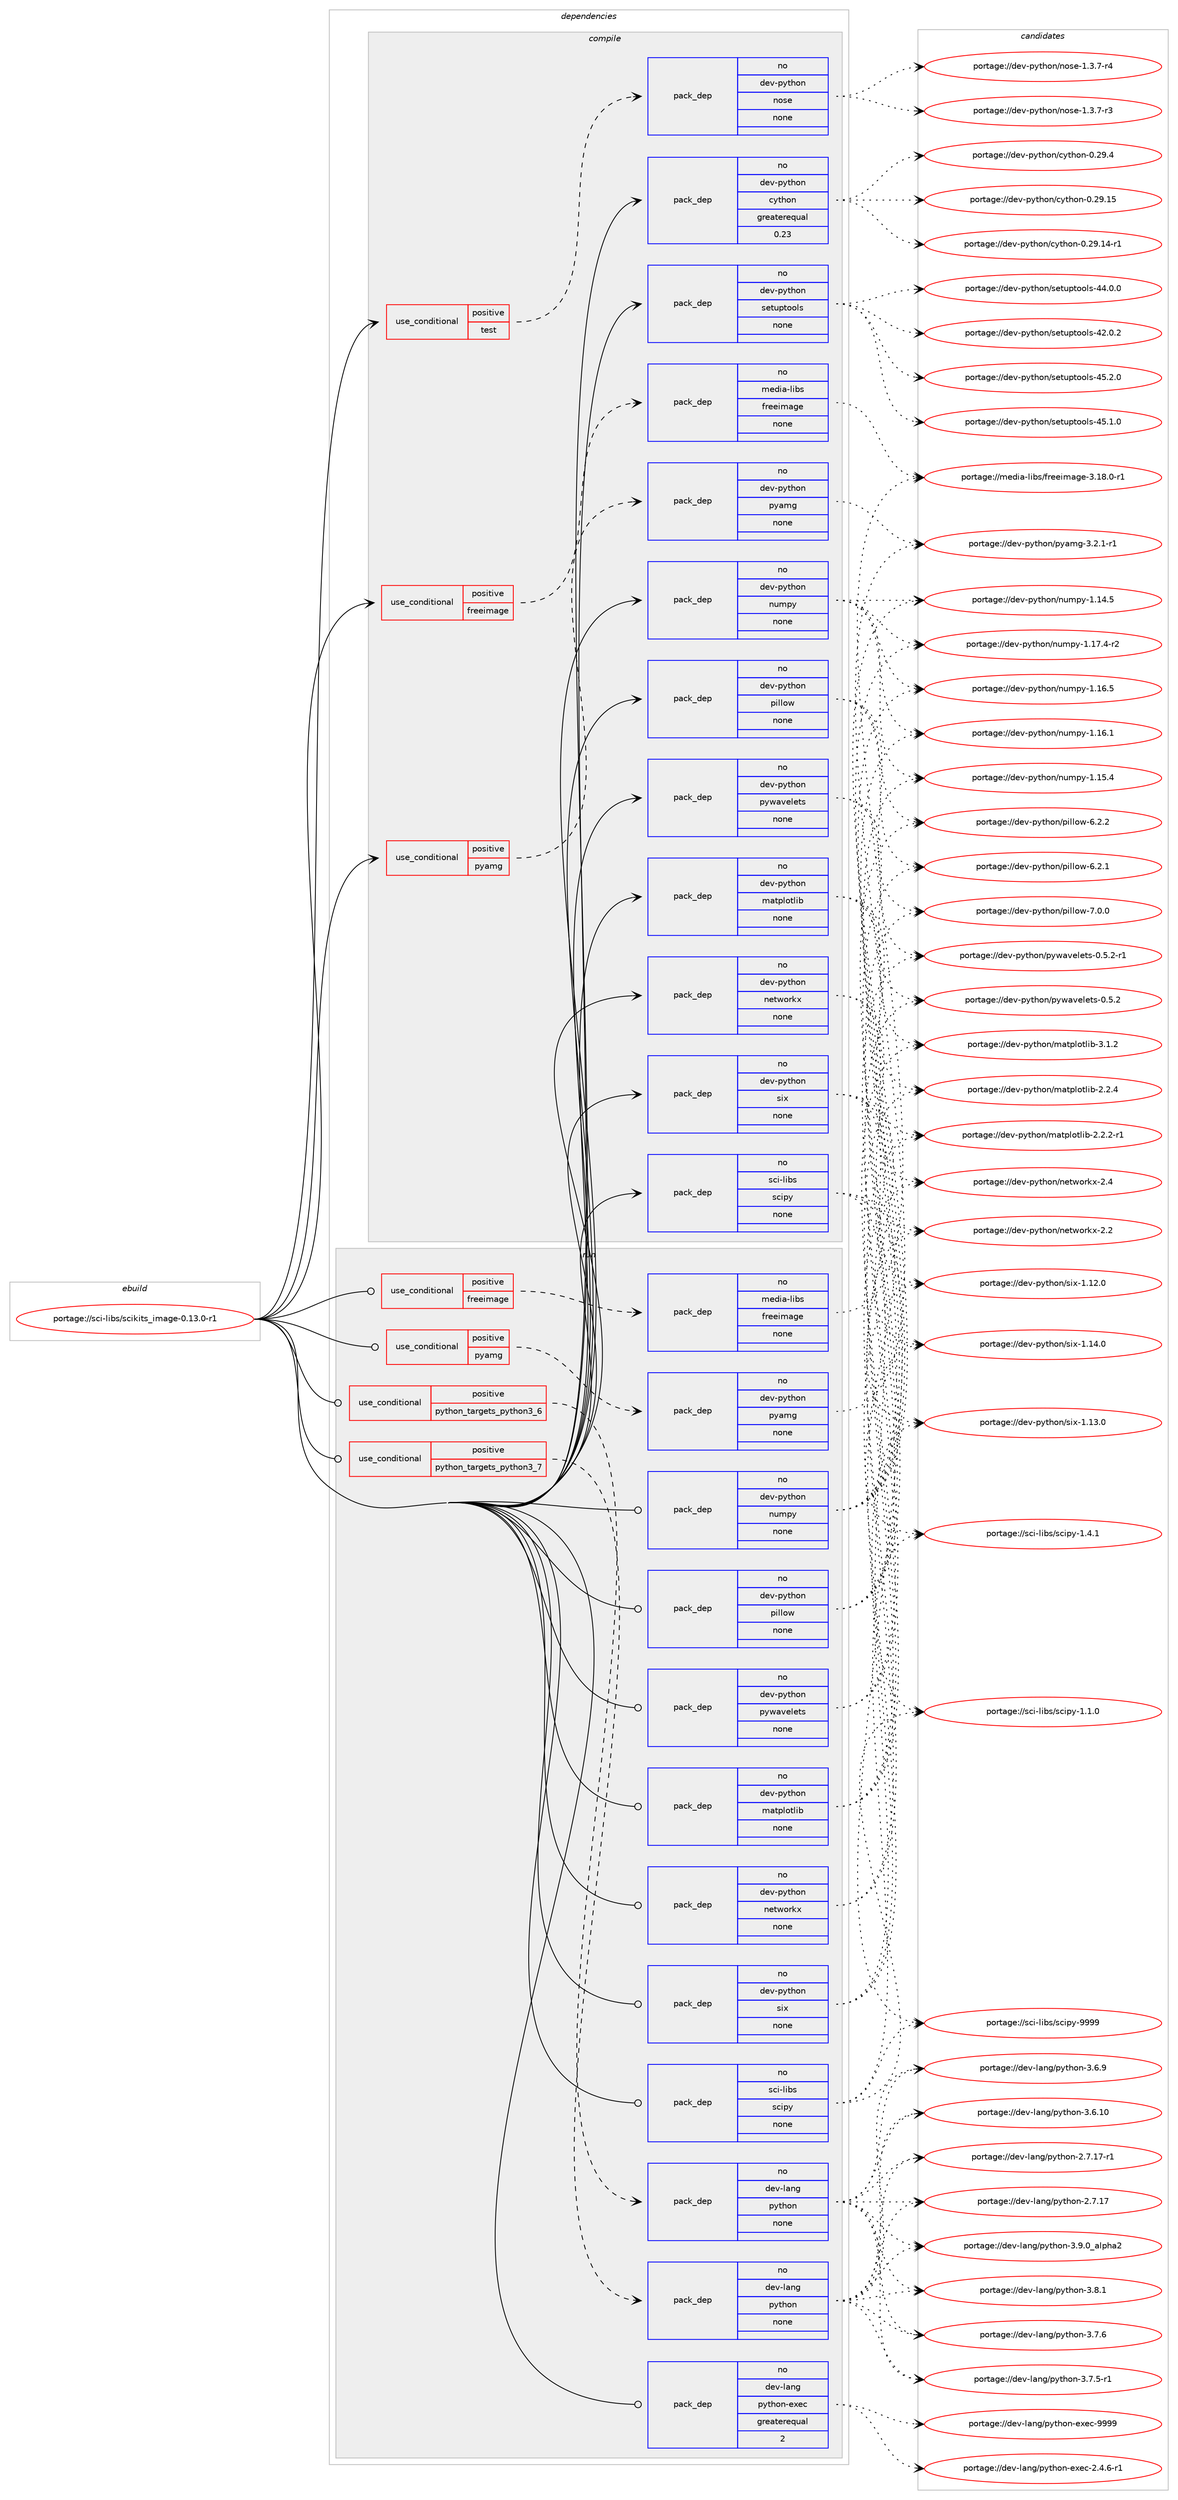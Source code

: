 digraph prolog {

# *************
# Graph options
# *************

newrank=true;
concentrate=true;
compound=true;
graph [rankdir=LR,fontname=Helvetica,fontsize=10,ranksep=1.5];#, ranksep=2.5, nodesep=0.2];
edge  [arrowhead=vee];
node  [fontname=Helvetica,fontsize=10];

# **********
# The ebuild
# **********

subgraph cluster_leftcol {
color=gray;
rank=same;
label=<<i>ebuild</i>>;
id [label="portage://sci-libs/scikits_image-0.13.0-r1", color=red, width=4, href="../sci-libs/scikits_image-0.13.0-r1.svg"];
}

# ****************
# The dependencies
# ****************

subgraph cluster_midcol {
color=gray;
label=<<i>dependencies</i>>;
subgraph cluster_compile {
fillcolor="#eeeeee";
style=filled;
label=<<i>compile</i>>;
subgraph cond16931 {
dependency85367 [label=<<TABLE BORDER="0" CELLBORDER="1" CELLSPACING="0" CELLPADDING="4"><TR><TD ROWSPAN="3" CELLPADDING="10">use_conditional</TD></TR><TR><TD>positive</TD></TR><TR><TD>freeimage</TD></TR></TABLE>>, shape=none, color=red];
subgraph pack66967 {
dependency85368 [label=<<TABLE BORDER="0" CELLBORDER="1" CELLSPACING="0" CELLPADDING="4" WIDTH="220"><TR><TD ROWSPAN="6" CELLPADDING="30">pack_dep</TD></TR><TR><TD WIDTH="110">no</TD></TR><TR><TD>media-libs</TD></TR><TR><TD>freeimage</TD></TR><TR><TD>none</TD></TR><TR><TD></TD></TR></TABLE>>, shape=none, color=blue];
}
dependency85367:e -> dependency85368:w [weight=20,style="dashed",arrowhead="vee"];
}
id:e -> dependency85367:w [weight=20,style="solid",arrowhead="vee"];
subgraph cond16932 {
dependency85369 [label=<<TABLE BORDER="0" CELLBORDER="1" CELLSPACING="0" CELLPADDING="4"><TR><TD ROWSPAN="3" CELLPADDING="10">use_conditional</TD></TR><TR><TD>positive</TD></TR><TR><TD>pyamg</TD></TR></TABLE>>, shape=none, color=red];
subgraph pack66968 {
dependency85370 [label=<<TABLE BORDER="0" CELLBORDER="1" CELLSPACING="0" CELLPADDING="4" WIDTH="220"><TR><TD ROWSPAN="6" CELLPADDING="30">pack_dep</TD></TR><TR><TD WIDTH="110">no</TD></TR><TR><TD>dev-python</TD></TR><TR><TD>pyamg</TD></TR><TR><TD>none</TD></TR><TR><TD></TD></TR></TABLE>>, shape=none, color=blue];
}
dependency85369:e -> dependency85370:w [weight=20,style="dashed",arrowhead="vee"];
}
id:e -> dependency85369:w [weight=20,style="solid",arrowhead="vee"];
subgraph cond16933 {
dependency85371 [label=<<TABLE BORDER="0" CELLBORDER="1" CELLSPACING="0" CELLPADDING="4"><TR><TD ROWSPAN="3" CELLPADDING="10">use_conditional</TD></TR><TR><TD>positive</TD></TR><TR><TD>test</TD></TR></TABLE>>, shape=none, color=red];
subgraph pack66969 {
dependency85372 [label=<<TABLE BORDER="0" CELLBORDER="1" CELLSPACING="0" CELLPADDING="4" WIDTH="220"><TR><TD ROWSPAN="6" CELLPADDING="30">pack_dep</TD></TR><TR><TD WIDTH="110">no</TD></TR><TR><TD>dev-python</TD></TR><TR><TD>nose</TD></TR><TR><TD>none</TD></TR><TR><TD></TD></TR></TABLE>>, shape=none, color=blue];
}
dependency85371:e -> dependency85372:w [weight=20,style="dashed",arrowhead="vee"];
}
id:e -> dependency85371:w [weight=20,style="solid",arrowhead="vee"];
subgraph pack66970 {
dependency85373 [label=<<TABLE BORDER="0" CELLBORDER="1" CELLSPACING="0" CELLPADDING="4" WIDTH="220"><TR><TD ROWSPAN="6" CELLPADDING="30">pack_dep</TD></TR><TR><TD WIDTH="110">no</TD></TR><TR><TD>dev-python</TD></TR><TR><TD>cython</TD></TR><TR><TD>greaterequal</TD></TR><TR><TD>0.23</TD></TR></TABLE>>, shape=none, color=blue];
}
id:e -> dependency85373:w [weight=20,style="solid",arrowhead="vee"];
subgraph pack66971 {
dependency85374 [label=<<TABLE BORDER="0" CELLBORDER="1" CELLSPACING="0" CELLPADDING="4" WIDTH="220"><TR><TD ROWSPAN="6" CELLPADDING="30">pack_dep</TD></TR><TR><TD WIDTH="110">no</TD></TR><TR><TD>dev-python</TD></TR><TR><TD>matplotlib</TD></TR><TR><TD>none</TD></TR><TR><TD></TD></TR></TABLE>>, shape=none, color=blue];
}
id:e -> dependency85374:w [weight=20,style="solid",arrowhead="vee"];
subgraph pack66972 {
dependency85375 [label=<<TABLE BORDER="0" CELLBORDER="1" CELLSPACING="0" CELLPADDING="4" WIDTH="220"><TR><TD ROWSPAN="6" CELLPADDING="30">pack_dep</TD></TR><TR><TD WIDTH="110">no</TD></TR><TR><TD>dev-python</TD></TR><TR><TD>networkx</TD></TR><TR><TD>none</TD></TR><TR><TD></TD></TR></TABLE>>, shape=none, color=blue];
}
id:e -> dependency85375:w [weight=20,style="solid",arrowhead="vee"];
subgraph pack66973 {
dependency85376 [label=<<TABLE BORDER="0" CELLBORDER="1" CELLSPACING="0" CELLPADDING="4" WIDTH="220"><TR><TD ROWSPAN="6" CELLPADDING="30">pack_dep</TD></TR><TR><TD WIDTH="110">no</TD></TR><TR><TD>dev-python</TD></TR><TR><TD>numpy</TD></TR><TR><TD>none</TD></TR><TR><TD></TD></TR></TABLE>>, shape=none, color=blue];
}
id:e -> dependency85376:w [weight=20,style="solid",arrowhead="vee"];
subgraph pack66974 {
dependency85377 [label=<<TABLE BORDER="0" CELLBORDER="1" CELLSPACING="0" CELLPADDING="4" WIDTH="220"><TR><TD ROWSPAN="6" CELLPADDING="30">pack_dep</TD></TR><TR><TD WIDTH="110">no</TD></TR><TR><TD>dev-python</TD></TR><TR><TD>pillow</TD></TR><TR><TD>none</TD></TR><TR><TD></TD></TR></TABLE>>, shape=none, color=blue];
}
id:e -> dependency85377:w [weight=20,style="solid",arrowhead="vee"];
subgraph pack66975 {
dependency85378 [label=<<TABLE BORDER="0" CELLBORDER="1" CELLSPACING="0" CELLPADDING="4" WIDTH="220"><TR><TD ROWSPAN="6" CELLPADDING="30">pack_dep</TD></TR><TR><TD WIDTH="110">no</TD></TR><TR><TD>dev-python</TD></TR><TR><TD>pywavelets</TD></TR><TR><TD>none</TD></TR><TR><TD></TD></TR></TABLE>>, shape=none, color=blue];
}
id:e -> dependency85378:w [weight=20,style="solid",arrowhead="vee"];
subgraph pack66976 {
dependency85379 [label=<<TABLE BORDER="0" CELLBORDER="1" CELLSPACING="0" CELLPADDING="4" WIDTH="220"><TR><TD ROWSPAN="6" CELLPADDING="30">pack_dep</TD></TR><TR><TD WIDTH="110">no</TD></TR><TR><TD>dev-python</TD></TR><TR><TD>setuptools</TD></TR><TR><TD>none</TD></TR><TR><TD></TD></TR></TABLE>>, shape=none, color=blue];
}
id:e -> dependency85379:w [weight=20,style="solid",arrowhead="vee"];
subgraph pack66977 {
dependency85380 [label=<<TABLE BORDER="0" CELLBORDER="1" CELLSPACING="0" CELLPADDING="4" WIDTH="220"><TR><TD ROWSPAN="6" CELLPADDING="30">pack_dep</TD></TR><TR><TD WIDTH="110">no</TD></TR><TR><TD>dev-python</TD></TR><TR><TD>six</TD></TR><TR><TD>none</TD></TR><TR><TD></TD></TR></TABLE>>, shape=none, color=blue];
}
id:e -> dependency85380:w [weight=20,style="solid",arrowhead="vee"];
subgraph pack66978 {
dependency85381 [label=<<TABLE BORDER="0" CELLBORDER="1" CELLSPACING="0" CELLPADDING="4" WIDTH="220"><TR><TD ROWSPAN="6" CELLPADDING="30">pack_dep</TD></TR><TR><TD WIDTH="110">no</TD></TR><TR><TD>sci-libs</TD></TR><TR><TD>scipy</TD></TR><TR><TD>none</TD></TR><TR><TD></TD></TR></TABLE>>, shape=none, color=blue];
}
id:e -> dependency85381:w [weight=20,style="solid",arrowhead="vee"];
}
subgraph cluster_compileandrun {
fillcolor="#eeeeee";
style=filled;
label=<<i>compile and run</i>>;
}
subgraph cluster_run {
fillcolor="#eeeeee";
style=filled;
label=<<i>run</i>>;
subgraph cond16934 {
dependency85382 [label=<<TABLE BORDER="0" CELLBORDER="1" CELLSPACING="0" CELLPADDING="4"><TR><TD ROWSPAN="3" CELLPADDING="10">use_conditional</TD></TR><TR><TD>positive</TD></TR><TR><TD>freeimage</TD></TR></TABLE>>, shape=none, color=red];
subgraph pack66979 {
dependency85383 [label=<<TABLE BORDER="0" CELLBORDER="1" CELLSPACING="0" CELLPADDING="4" WIDTH="220"><TR><TD ROWSPAN="6" CELLPADDING="30">pack_dep</TD></TR><TR><TD WIDTH="110">no</TD></TR><TR><TD>media-libs</TD></TR><TR><TD>freeimage</TD></TR><TR><TD>none</TD></TR><TR><TD></TD></TR></TABLE>>, shape=none, color=blue];
}
dependency85382:e -> dependency85383:w [weight=20,style="dashed",arrowhead="vee"];
}
id:e -> dependency85382:w [weight=20,style="solid",arrowhead="odot"];
subgraph cond16935 {
dependency85384 [label=<<TABLE BORDER="0" CELLBORDER="1" CELLSPACING="0" CELLPADDING="4"><TR><TD ROWSPAN="3" CELLPADDING="10">use_conditional</TD></TR><TR><TD>positive</TD></TR><TR><TD>pyamg</TD></TR></TABLE>>, shape=none, color=red];
subgraph pack66980 {
dependency85385 [label=<<TABLE BORDER="0" CELLBORDER="1" CELLSPACING="0" CELLPADDING="4" WIDTH="220"><TR><TD ROWSPAN="6" CELLPADDING="30">pack_dep</TD></TR><TR><TD WIDTH="110">no</TD></TR><TR><TD>dev-python</TD></TR><TR><TD>pyamg</TD></TR><TR><TD>none</TD></TR><TR><TD></TD></TR></TABLE>>, shape=none, color=blue];
}
dependency85384:e -> dependency85385:w [weight=20,style="dashed",arrowhead="vee"];
}
id:e -> dependency85384:w [weight=20,style="solid",arrowhead="odot"];
subgraph cond16936 {
dependency85386 [label=<<TABLE BORDER="0" CELLBORDER="1" CELLSPACING="0" CELLPADDING="4"><TR><TD ROWSPAN="3" CELLPADDING="10">use_conditional</TD></TR><TR><TD>positive</TD></TR><TR><TD>python_targets_python3_6</TD></TR></TABLE>>, shape=none, color=red];
subgraph pack66981 {
dependency85387 [label=<<TABLE BORDER="0" CELLBORDER="1" CELLSPACING="0" CELLPADDING="4" WIDTH="220"><TR><TD ROWSPAN="6" CELLPADDING="30">pack_dep</TD></TR><TR><TD WIDTH="110">no</TD></TR><TR><TD>dev-lang</TD></TR><TR><TD>python</TD></TR><TR><TD>none</TD></TR><TR><TD></TD></TR></TABLE>>, shape=none, color=blue];
}
dependency85386:e -> dependency85387:w [weight=20,style="dashed",arrowhead="vee"];
}
id:e -> dependency85386:w [weight=20,style="solid",arrowhead="odot"];
subgraph cond16937 {
dependency85388 [label=<<TABLE BORDER="0" CELLBORDER="1" CELLSPACING="0" CELLPADDING="4"><TR><TD ROWSPAN="3" CELLPADDING="10">use_conditional</TD></TR><TR><TD>positive</TD></TR><TR><TD>python_targets_python3_7</TD></TR></TABLE>>, shape=none, color=red];
subgraph pack66982 {
dependency85389 [label=<<TABLE BORDER="0" CELLBORDER="1" CELLSPACING="0" CELLPADDING="4" WIDTH="220"><TR><TD ROWSPAN="6" CELLPADDING="30">pack_dep</TD></TR><TR><TD WIDTH="110">no</TD></TR><TR><TD>dev-lang</TD></TR><TR><TD>python</TD></TR><TR><TD>none</TD></TR><TR><TD></TD></TR></TABLE>>, shape=none, color=blue];
}
dependency85388:e -> dependency85389:w [weight=20,style="dashed",arrowhead="vee"];
}
id:e -> dependency85388:w [weight=20,style="solid",arrowhead="odot"];
subgraph pack66983 {
dependency85390 [label=<<TABLE BORDER="0" CELLBORDER="1" CELLSPACING="0" CELLPADDING="4" WIDTH="220"><TR><TD ROWSPAN="6" CELLPADDING="30">pack_dep</TD></TR><TR><TD WIDTH="110">no</TD></TR><TR><TD>dev-lang</TD></TR><TR><TD>python-exec</TD></TR><TR><TD>greaterequal</TD></TR><TR><TD>2</TD></TR></TABLE>>, shape=none, color=blue];
}
id:e -> dependency85390:w [weight=20,style="solid",arrowhead="odot"];
subgraph pack66984 {
dependency85391 [label=<<TABLE BORDER="0" CELLBORDER="1" CELLSPACING="0" CELLPADDING="4" WIDTH="220"><TR><TD ROWSPAN="6" CELLPADDING="30">pack_dep</TD></TR><TR><TD WIDTH="110">no</TD></TR><TR><TD>dev-python</TD></TR><TR><TD>matplotlib</TD></TR><TR><TD>none</TD></TR><TR><TD></TD></TR></TABLE>>, shape=none, color=blue];
}
id:e -> dependency85391:w [weight=20,style="solid",arrowhead="odot"];
subgraph pack66985 {
dependency85392 [label=<<TABLE BORDER="0" CELLBORDER="1" CELLSPACING="0" CELLPADDING="4" WIDTH="220"><TR><TD ROWSPAN="6" CELLPADDING="30">pack_dep</TD></TR><TR><TD WIDTH="110">no</TD></TR><TR><TD>dev-python</TD></TR><TR><TD>networkx</TD></TR><TR><TD>none</TD></TR><TR><TD></TD></TR></TABLE>>, shape=none, color=blue];
}
id:e -> dependency85392:w [weight=20,style="solid",arrowhead="odot"];
subgraph pack66986 {
dependency85393 [label=<<TABLE BORDER="0" CELLBORDER="1" CELLSPACING="0" CELLPADDING="4" WIDTH="220"><TR><TD ROWSPAN="6" CELLPADDING="30">pack_dep</TD></TR><TR><TD WIDTH="110">no</TD></TR><TR><TD>dev-python</TD></TR><TR><TD>numpy</TD></TR><TR><TD>none</TD></TR><TR><TD></TD></TR></TABLE>>, shape=none, color=blue];
}
id:e -> dependency85393:w [weight=20,style="solid",arrowhead="odot"];
subgraph pack66987 {
dependency85394 [label=<<TABLE BORDER="0" CELLBORDER="1" CELLSPACING="0" CELLPADDING="4" WIDTH="220"><TR><TD ROWSPAN="6" CELLPADDING="30">pack_dep</TD></TR><TR><TD WIDTH="110">no</TD></TR><TR><TD>dev-python</TD></TR><TR><TD>pillow</TD></TR><TR><TD>none</TD></TR><TR><TD></TD></TR></TABLE>>, shape=none, color=blue];
}
id:e -> dependency85394:w [weight=20,style="solid",arrowhead="odot"];
subgraph pack66988 {
dependency85395 [label=<<TABLE BORDER="0" CELLBORDER="1" CELLSPACING="0" CELLPADDING="4" WIDTH="220"><TR><TD ROWSPAN="6" CELLPADDING="30">pack_dep</TD></TR><TR><TD WIDTH="110">no</TD></TR><TR><TD>dev-python</TD></TR><TR><TD>pywavelets</TD></TR><TR><TD>none</TD></TR><TR><TD></TD></TR></TABLE>>, shape=none, color=blue];
}
id:e -> dependency85395:w [weight=20,style="solid",arrowhead="odot"];
subgraph pack66989 {
dependency85396 [label=<<TABLE BORDER="0" CELLBORDER="1" CELLSPACING="0" CELLPADDING="4" WIDTH="220"><TR><TD ROWSPAN="6" CELLPADDING="30">pack_dep</TD></TR><TR><TD WIDTH="110">no</TD></TR><TR><TD>dev-python</TD></TR><TR><TD>six</TD></TR><TR><TD>none</TD></TR><TR><TD></TD></TR></TABLE>>, shape=none, color=blue];
}
id:e -> dependency85396:w [weight=20,style="solid",arrowhead="odot"];
subgraph pack66990 {
dependency85397 [label=<<TABLE BORDER="0" CELLBORDER="1" CELLSPACING="0" CELLPADDING="4" WIDTH="220"><TR><TD ROWSPAN="6" CELLPADDING="30">pack_dep</TD></TR><TR><TD WIDTH="110">no</TD></TR><TR><TD>sci-libs</TD></TR><TR><TD>scipy</TD></TR><TR><TD>none</TD></TR><TR><TD></TD></TR></TABLE>>, shape=none, color=blue];
}
id:e -> dependency85397:w [weight=20,style="solid",arrowhead="odot"];
}
}

# **************
# The candidates
# **************

subgraph cluster_choices {
rank=same;
color=gray;
label=<<i>candidates</i>>;

subgraph choice66967 {
color=black;
nodesep=1;
choice1091011001059745108105981154710211410110110510997103101455146495646484511449 [label="portage://media-libs/freeimage-3.18.0-r1", color=red, width=4,href="../media-libs/freeimage-3.18.0-r1.svg"];
dependency85368:e -> choice1091011001059745108105981154710211410110110510997103101455146495646484511449:w [style=dotted,weight="100"];
}
subgraph choice66968 {
color=black;
nodesep=1;
choice1001011184511212111610411111047112121971091034551465046494511449 [label="portage://dev-python/pyamg-3.2.1-r1", color=red, width=4,href="../dev-python/pyamg-3.2.1-r1.svg"];
dependency85370:e -> choice1001011184511212111610411111047112121971091034551465046494511449:w [style=dotted,weight="100"];
}
subgraph choice66969 {
color=black;
nodesep=1;
choice10010111845112121116104111110471101111151014549465146554511452 [label="portage://dev-python/nose-1.3.7-r4", color=red, width=4,href="../dev-python/nose-1.3.7-r4.svg"];
choice10010111845112121116104111110471101111151014549465146554511451 [label="portage://dev-python/nose-1.3.7-r3", color=red, width=4,href="../dev-python/nose-1.3.7-r3.svg"];
dependency85372:e -> choice10010111845112121116104111110471101111151014549465146554511452:w [style=dotted,weight="100"];
dependency85372:e -> choice10010111845112121116104111110471101111151014549465146554511451:w [style=dotted,weight="100"];
}
subgraph choice66970 {
color=black;
nodesep=1;
choice10010111845112121116104111110479912111610411111045484650574652 [label="portage://dev-python/cython-0.29.4", color=red, width=4,href="../dev-python/cython-0.29.4.svg"];
choice1001011184511212111610411111047991211161041111104548465057464953 [label="portage://dev-python/cython-0.29.15", color=red, width=4,href="../dev-python/cython-0.29.15.svg"];
choice10010111845112121116104111110479912111610411111045484650574649524511449 [label="portage://dev-python/cython-0.29.14-r1", color=red, width=4,href="../dev-python/cython-0.29.14-r1.svg"];
dependency85373:e -> choice10010111845112121116104111110479912111610411111045484650574652:w [style=dotted,weight="100"];
dependency85373:e -> choice1001011184511212111610411111047991211161041111104548465057464953:w [style=dotted,weight="100"];
dependency85373:e -> choice10010111845112121116104111110479912111610411111045484650574649524511449:w [style=dotted,weight="100"];
}
subgraph choice66971 {
color=black;
nodesep=1;
choice10010111845112121116104111110471099711611210811111610810598455146494650 [label="portage://dev-python/matplotlib-3.1.2", color=red, width=4,href="../dev-python/matplotlib-3.1.2.svg"];
choice10010111845112121116104111110471099711611210811111610810598455046504652 [label="portage://dev-python/matplotlib-2.2.4", color=red, width=4,href="../dev-python/matplotlib-2.2.4.svg"];
choice100101118451121211161041111104710997116112108111116108105984550465046504511449 [label="portage://dev-python/matplotlib-2.2.2-r1", color=red, width=4,href="../dev-python/matplotlib-2.2.2-r1.svg"];
dependency85374:e -> choice10010111845112121116104111110471099711611210811111610810598455146494650:w [style=dotted,weight="100"];
dependency85374:e -> choice10010111845112121116104111110471099711611210811111610810598455046504652:w [style=dotted,weight="100"];
dependency85374:e -> choice100101118451121211161041111104710997116112108111116108105984550465046504511449:w [style=dotted,weight="100"];
}
subgraph choice66972 {
color=black;
nodesep=1;
choice100101118451121211161041111104711010111611911111410712045504652 [label="portage://dev-python/networkx-2.4", color=red, width=4,href="../dev-python/networkx-2.4.svg"];
choice100101118451121211161041111104711010111611911111410712045504650 [label="portage://dev-python/networkx-2.2", color=red, width=4,href="../dev-python/networkx-2.2.svg"];
dependency85375:e -> choice100101118451121211161041111104711010111611911111410712045504652:w [style=dotted,weight="100"];
dependency85375:e -> choice100101118451121211161041111104711010111611911111410712045504650:w [style=dotted,weight="100"];
}
subgraph choice66973 {
color=black;
nodesep=1;
choice1001011184511212111610411111047110117109112121454946495546524511450 [label="portage://dev-python/numpy-1.17.4-r2", color=red, width=4,href="../dev-python/numpy-1.17.4-r2.svg"];
choice100101118451121211161041111104711011710911212145494649544653 [label="portage://dev-python/numpy-1.16.5", color=red, width=4,href="../dev-python/numpy-1.16.5.svg"];
choice100101118451121211161041111104711011710911212145494649544649 [label="portage://dev-python/numpy-1.16.1", color=red, width=4,href="../dev-python/numpy-1.16.1.svg"];
choice100101118451121211161041111104711011710911212145494649534652 [label="portage://dev-python/numpy-1.15.4", color=red, width=4,href="../dev-python/numpy-1.15.4.svg"];
choice100101118451121211161041111104711011710911212145494649524653 [label="portage://dev-python/numpy-1.14.5", color=red, width=4,href="../dev-python/numpy-1.14.5.svg"];
dependency85376:e -> choice1001011184511212111610411111047110117109112121454946495546524511450:w [style=dotted,weight="100"];
dependency85376:e -> choice100101118451121211161041111104711011710911212145494649544653:w [style=dotted,weight="100"];
dependency85376:e -> choice100101118451121211161041111104711011710911212145494649544649:w [style=dotted,weight="100"];
dependency85376:e -> choice100101118451121211161041111104711011710911212145494649534652:w [style=dotted,weight="100"];
dependency85376:e -> choice100101118451121211161041111104711011710911212145494649524653:w [style=dotted,weight="100"];
}
subgraph choice66974 {
color=black;
nodesep=1;
choice1001011184511212111610411111047112105108108111119455546484648 [label="portage://dev-python/pillow-7.0.0", color=red, width=4,href="../dev-python/pillow-7.0.0.svg"];
choice1001011184511212111610411111047112105108108111119455446504650 [label="portage://dev-python/pillow-6.2.2", color=red, width=4,href="../dev-python/pillow-6.2.2.svg"];
choice1001011184511212111610411111047112105108108111119455446504649 [label="portage://dev-python/pillow-6.2.1", color=red, width=4,href="../dev-python/pillow-6.2.1.svg"];
dependency85377:e -> choice1001011184511212111610411111047112105108108111119455546484648:w [style=dotted,weight="100"];
dependency85377:e -> choice1001011184511212111610411111047112105108108111119455446504650:w [style=dotted,weight="100"];
dependency85377:e -> choice1001011184511212111610411111047112105108108111119455446504649:w [style=dotted,weight="100"];
}
subgraph choice66975 {
color=black;
nodesep=1;
choice1001011184511212111610411111047112121119971181011081011161154548465346504511449 [label="portage://dev-python/pywavelets-0.5.2-r1", color=red, width=4,href="../dev-python/pywavelets-0.5.2-r1.svg"];
choice100101118451121211161041111104711212111997118101108101116115454846534650 [label="portage://dev-python/pywavelets-0.5.2", color=red, width=4,href="../dev-python/pywavelets-0.5.2.svg"];
dependency85378:e -> choice1001011184511212111610411111047112121119971181011081011161154548465346504511449:w [style=dotted,weight="100"];
dependency85378:e -> choice100101118451121211161041111104711212111997118101108101116115454846534650:w [style=dotted,weight="100"];
}
subgraph choice66976 {
color=black;
nodesep=1;
choice100101118451121211161041111104711510111611711211611111110811545525346504648 [label="portage://dev-python/setuptools-45.2.0", color=red, width=4,href="../dev-python/setuptools-45.2.0.svg"];
choice100101118451121211161041111104711510111611711211611111110811545525346494648 [label="portage://dev-python/setuptools-45.1.0", color=red, width=4,href="../dev-python/setuptools-45.1.0.svg"];
choice100101118451121211161041111104711510111611711211611111110811545525246484648 [label="portage://dev-python/setuptools-44.0.0", color=red, width=4,href="../dev-python/setuptools-44.0.0.svg"];
choice100101118451121211161041111104711510111611711211611111110811545525046484650 [label="portage://dev-python/setuptools-42.0.2", color=red, width=4,href="../dev-python/setuptools-42.0.2.svg"];
dependency85379:e -> choice100101118451121211161041111104711510111611711211611111110811545525346504648:w [style=dotted,weight="100"];
dependency85379:e -> choice100101118451121211161041111104711510111611711211611111110811545525346494648:w [style=dotted,weight="100"];
dependency85379:e -> choice100101118451121211161041111104711510111611711211611111110811545525246484648:w [style=dotted,weight="100"];
dependency85379:e -> choice100101118451121211161041111104711510111611711211611111110811545525046484650:w [style=dotted,weight="100"];
}
subgraph choice66977 {
color=black;
nodesep=1;
choice100101118451121211161041111104711510512045494649524648 [label="portage://dev-python/six-1.14.0", color=red, width=4,href="../dev-python/six-1.14.0.svg"];
choice100101118451121211161041111104711510512045494649514648 [label="portage://dev-python/six-1.13.0", color=red, width=4,href="../dev-python/six-1.13.0.svg"];
choice100101118451121211161041111104711510512045494649504648 [label="portage://dev-python/six-1.12.0", color=red, width=4,href="../dev-python/six-1.12.0.svg"];
dependency85380:e -> choice100101118451121211161041111104711510512045494649524648:w [style=dotted,weight="100"];
dependency85380:e -> choice100101118451121211161041111104711510512045494649514648:w [style=dotted,weight="100"];
dependency85380:e -> choice100101118451121211161041111104711510512045494649504648:w [style=dotted,weight="100"];
}
subgraph choice66978 {
color=black;
nodesep=1;
choice11599105451081059811547115991051121214557575757 [label="portage://sci-libs/scipy-9999", color=red, width=4,href="../sci-libs/scipy-9999.svg"];
choice1159910545108105981154711599105112121454946524649 [label="portage://sci-libs/scipy-1.4.1", color=red, width=4,href="../sci-libs/scipy-1.4.1.svg"];
choice1159910545108105981154711599105112121454946494648 [label="portage://sci-libs/scipy-1.1.0", color=red, width=4,href="../sci-libs/scipy-1.1.0.svg"];
dependency85381:e -> choice11599105451081059811547115991051121214557575757:w [style=dotted,weight="100"];
dependency85381:e -> choice1159910545108105981154711599105112121454946524649:w [style=dotted,weight="100"];
dependency85381:e -> choice1159910545108105981154711599105112121454946494648:w [style=dotted,weight="100"];
}
subgraph choice66979 {
color=black;
nodesep=1;
choice1091011001059745108105981154710211410110110510997103101455146495646484511449 [label="portage://media-libs/freeimage-3.18.0-r1", color=red, width=4,href="../media-libs/freeimage-3.18.0-r1.svg"];
dependency85383:e -> choice1091011001059745108105981154710211410110110510997103101455146495646484511449:w [style=dotted,weight="100"];
}
subgraph choice66980 {
color=black;
nodesep=1;
choice1001011184511212111610411111047112121971091034551465046494511449 [label="portage://dev-python/pyamg-3.2.1-r1", color=red, width=4,href="../dev-python/pyamg-3.2.1-r1.svg"];
dependency85385:e -> choice1001011184511212111610411111047112121971091034551465046494511449:w [style=dotted,weight="100"];
}
subgraph choice66981 {
color=black;
nodesep=1;
choice10010111845108971101034711212111610411111045514657464895971081121049750 [label="portage://dev-lang/python-3.9.0_alpha2", color=red, width=4,href="../dev-lang/python-3.9.0_alpha2.svg"];
choice100101118451089711010347112121116104111110455146564649 [label="portage://dev-lang/python-3.8.1", color=red, width=4,href="../dev-lang/python-3.8.1.svg"];
choice100101118451089711010347112121116104111110455146554654 [label="portage://dev-lang/python-3.7.6", color=red, width=4,href="../dev-lang/python-3.7.6.svg"];
choice1001011184510897110103471121211161041111104551465546534511449 [label="portage://dev-lang/python-3.7.5-r1", color=red, width=4,href="../dev-lang/python-3.7.5-r1.svg"];
choice100101118451089711010347112121116104111110455146544657 [label="portage://dev-lang/python-3.6.9", color=red, width=4,href="../dev-lang/python-3.6.9.svg"];
choice10010111845108971101034711212111610411111045514654464948 [label="portage://dev-lang/python-3.6.10", color=red, width=4,href="../dev-lang/python-3.6.10.svg"];
choice100101118451089711010347112121116104111110455046554649554511449 [label="portage://dev-lang/python-2.7.17-r1", color=red, width=4,href="../dev-lang/python-2.7.17-r1.svg"];
choice10010111845108971101034711212111610411111045504655464955 [label="portage://dev-lang/python-2.7.17", color=red, width=4,href="../dev-lang/python-2.7.17.svg"];
dependency85387:e -> choice10010111845108971101034711212111610411111045514657464895971081121049750:w [style=dotted,weight="100"];
dependency85387:e -> choice100101118451089711010347112121116104111110455146564649:w [style=dotted,weight="100"];
dependency85387:e -> choice100101118451089711010347112121116104111110455146554654:w [style=dotted,weight="100"];
dependency85387:e -> choice1001011184510897110103471121211161041111104551465546534511449:w [style=dotted,weight="100"];
dependency85387:e -> choice100101118451089711010347112121116104111110455146544657:w [style=dotted,weight="100"];
dependency85387:e -> choice10010111845108971101034711212111610411111045514654464948:w [style=dotted,weight="100"];
dependency85387:e -> choice100101118451089711010347112121116104111110455046554649554511449:w [style=dotted,weight="100"];
dependency85387:e -> choice10010111845108971101034711212111610411111045504655464955:w [style=dotted,weight="100"];
}
subgraph choice66982 {
color=black;
nodesep=1;
choice10010111845108971101034711212111610411111045514657464895971081121049750 [label="portage://dev-lang/python-3.9.0_alpha2", color=red, width=4,href="../dev-lang/python-3.9.0_alpha2.svg"];
choice100101118451089711010347112121116104111110455146564649 [label="portage://dev-lang/python-3.8.1", color=red, width=4,href="../dev-lang/python-3.8.1.svg"];
choice100101118451089711010347112121116104111110455146554654 [label="portage://dev-lang/python-3.7.6", color=red, width=4,href="../dev-lang/python-3.7.6.svg"];
choice1001011184510897110103471121211161041111104551465546534511449 [label="portage://dev-lang/python-3.7.5-r1", color=red, width=4,href="../dev-lang/python-3.7.5-r1.svg"];
choice100101118451089711010347112121116104111110455146544657 [label="portage://dev-lang/python-3.6.9", color=red, width=4,href="../dev-lang/python-3.6.9.svg"];
choice10010111845108971101034711212111610411111045514654464948 [label="portage://dev-lang/python-3.6.10", color=red, width=4,href="../dev-lang/python-3.6.10.svg"];
choice100101118451089711010347112121116104111110455046554649554511449 [label="portage://dev-lang/python-2.7.17-r1", color=red, width=4,href="../dev-lang/python-2.7.17-r1.svg"];
choice10010111845108971101034711212111610411111045504655464955 [label="portage://dev-lang/python-2.7.17", color=red, width=4,href="../dev-lang/python-2.7.17.svg"];
dependency85389:e -> choice10010111845108971101034711212111610411111045514657464895971081121049750:w [style=dotted,weight="100"];
dependency85389:e -> choice100101118451089711010347112121116104111110455146564649:w [style=dotted,weight="100"];
dependency85389:e -> choice100101118451089711010347112121116104111110455146554654:w [style=dotted,weight="100"];
dependency85389:e -> choice1001011184510897110103471121211161041111104551465546534511449:w [style=dotted,weight="100"];
dependency85389:e -> choice100101118451089711010347112121116104111110455146544657:w [style=dotted,weight="100"];
dependency85389:e -> choice10010111845108971101034711212111610411111045514654464948:w [style=dotted,weight="100"];
dependency85389:e -> choice100101118451089711010347112121116104111110455046554649554511449:w [style=dotted,weight="100"];
dependency85389:e -> choice10010111845108971101034711212111610411111045504655464955:w [style=dotted,weight="100"];
}
subgraph choice66983 {
color=black;
nodesep=1;
choice10010111845108971101034711212111610411111045101120101994557575757 [label="portage://dev-lang/python-exec-9999", color=red, width=4,href="../dev-lang/python-exec-9999.svg"];
choice10010111845108971101034711212111610411111045101120101994550465246544511449 [label="portage://dev-lang/python-exec-2.4.6-r1", color=red, width=4,href="../dev-lang/python-exec-2.4.6-r1.svg"];
dependency85390:e -> choice10010111845108971101034711212111610411111045101120101994557575757:w [style=dotted,weight="100"];
dependency85390:e -> choice10010111845108971101034711212111610411111045101120101994550465246544511449:w [style=dotted,weight="100"];
}
subgraph choice66984 {
color=black;
nodesep=1;
choice10010111845112121116104111110471099711611210811111610810598455146494650 [label="portage://dev-python/matplotlib-3.1.2", color=red, width=4,href="../dev-python/matplotlib-3.1.2.svg"];
choice10010111845112121116104111110471099711611210811111610810598455046504652 [label="portage://dev-python/matplotlib-2.2.4", color=red, width=4,href="../dev-python/matplotlib-2.2.4.svg"];
choice100101118451121211161041111104710997116112108111116108105984550465046504511449 [label="portage://dev-python/matplotlib-2.2.2-r1", color=red, width=4,href="../dev-python/matplotlib-2.2.2-r1.svg"];
dependency85391:e -> choice10010111845112121116104111110471099711611210811111610810598455146494650:w [style=dotted,weight="100"];
dependency85391:e -> choice10010111845112121116104111110471099711611210811111610810598455046504652:w [style=dotted,weight="100"];
dependency85391:e -> choice100101118451121211161041111104710997116112108111116108105984550465046504511449:w [style=dotted,weight="100"];
}
subgraph choice66985 {
color=black;
nodesep=1;
choice100101118451121211161041111104711010111611911111410712045504652 [label="portage://dev-python/networkx-2.4", color=red, width=4,href="../dev-python/networkx-2.4.svg"];
choice100101118451121211161041111104711010111611911111410712045504650 [label="portage://dev-python/networkx-2.2", color=red, width=4,href="../dev-python/networkx-2.2.svg"];
dependency85392:e -> choice100101118451121211161041111104711010111611911111410712045504652:w [style=dotted,weight="100"];
dependency85392:e -> choice100101118451121211161041111104711010111611911111410712045504650:w [style=dotted,weight="100"];
}
subgraph choice66986 {
color=black;
nodesep=1;
choice1001011184511212111610411111047110117109112121454946495546524511450 [label="portage://dev-python/numpy-1.17.4-r2", color=red, width=4,href="../dev-python/numpy-1.17.4-r2.svg"];
choice100101118451121211161041111104711011710911212145494649544653 [label="portage://dev-python/numpy-1.16.5", color=red, width=4,href="../dev-python/numpy-1.16.5.svg"];
choice100101118451121211161041111104711011710911212145494649544649 [label="portage://dev-python/numpy-1.16.1", color=red, width=4,href="../dev-python/numpy-1.16.1.svg"];
choice100101118451121211161041111104711011710911212145494649534652 [label="portage://dev-python/numpy-1.15.4", color=red, width=4,href="../dev-python/numpy-1.15.4.svg"];
choice100101118451121211161041111104711011710911212145494649524653 [label="portage://dev-python/numpy-1.14.5", color=red, width=4,href="../dev-python/numpy-1.14.5.svg"];
dependency85393:e -> choice1001011184511212111610411111047110117109112121454946495546524511450:w [style=dotted,weight="100"];
dependency85393:e -> choice100101118451121211161041111104711011710911212145494649544653:w [style=dotted,weight="100"];
dependency85393:e -> choice100101118451121211161041111104711011710911212145494649544649:w [style=dotted,weight="100"];
dependency85393:e -> choice100101118451121211161041111104711011710911212145494649534652:w [style=dotted,weight="100"];
dependency85393:e -> choice100101118451121211161041111104711011710911212145494649524653:w [style=dotted,weight="100"];
}
subgraph choice66987 {
color=black;
nodesep=1;
choice1001011184511212111610411111047112105108108111119455546484648 [label="portage://dev-python/pillow-7.0.0", color=red, width=4,href="../dev-python/pillow-7.0.0.svg"];
choice1001011184511212111610411111047112105108108111119455446504650 [label="portage://dev-python/pillow-6.2.2", color=red, width=4,href="../dev-python/pillow-6.2.2.svg"];
choice1001011184511212111610411111047112105108108111119455446504649 [label="portage://dev-python/pillow-6.2.1", color=red, width=4,href="../dev-python/pillow-6.2.1.svg"];
dependency85394:e -> choice1001011184511212111610411111047112105108108111119455546484648:w [style=dotted,weight="100"];
dependency85394:e -> choice1001011184511212111610411111047112105108108111119455446504650:w [style=dotted,weight="100"];
dependency85394:e -> choice1001011184511212111610411111047112105108108111119455446504649:w [style=dotted,weight="100"];
}
subgraph choice66988 {
color=black;
nodesep=1;
choice1001011184511212111610411111047112121119971181011081011161154548465346504511449 [label="portage://dev-python/pywavelets-0.5.2-r1", color=red, width=4,href="../dev-python/pywavelets-0.5.2-r1.svg"];
choice100101118451121211161041111104711212111997118101108101116115454846534650 [label="portage://dev-python/pywavelets-0.5.2", color=red, width=4,href="../dev-python/pywavelets-0.5.2.svg"];
dependency85395:e -> choice1001011184511212111610411111047112121119971181011081011161154548465346504511449:w [style=dotted,weight="100"];
dependency85395:e -> choice100101118451121211161041111104711212111997118101108101116115454846534650:w [style=dotted,weight="100"];
}
subgraph choice66989 {
color=black;
nodesep=1;
choice100101118451121211161041111104711510512045494649524648 [label="portage://dev-python/six-1.14.0", color=red, width=4,href="../dev-python/six-1.14.0.svg"];
choice100101118451121211161041111104711510512045494649514648 [label="portage://dev-python/six-1.13.0", color=red, width=4,href="../dev-python/six-1.13.0.svg"];
choice100101118451121211161041111104711510512045494649504648 [label="portage://dev-python/six-1.12.0", color=red, width=4,href="../dev-python/six-1.12.0.svg"];
dependency85396:e -> choice100101118451121211161041111104711510512045494649524648:w [style=dotted,weight="100"];
dependency85396:e -> choice100101118451121211161041111104711510512045494649514648:w [style=dotted,weight="100"];
dependency85396:e -> choice100101118451121211161041111104711510512045494649504648:w [style=dotted,weight="100"];
}
subgraph choice66990 {
color=black;
nodesep=1;
choice11599105451081059811547115991051121214557575757 [label="portage://sci-libs/scipy-9999", color=red, width=4,href="../sci-libs/scipy-9999.svg"];
choice1159910545108105981154711599105112121454946524649 [label="portage://sci-libs/scipy-1.4.1", color=red, width=4,href="../sci-libs/scipy-1.4.1.svg"];
choice1159910545108105981154711599105112121454946494648 [label="portage://sci-libs/scipy-1.1.0", color=red, width=4,href="../sci-libs/scipy-1.1.0.svg"];
dependency85397:e -> choice11599105451081059811547115991051121214557575757:w [style=dotted,weight="100"];
dependency85397:e -> choice1159910545108105981154711599105112121454946524649:w [style=dotted,weight="100"];
dependency85397:e -> choice1159910545108105981154711599105112121454946494648:w [style=dotted,weight="100"];
}
}

}
